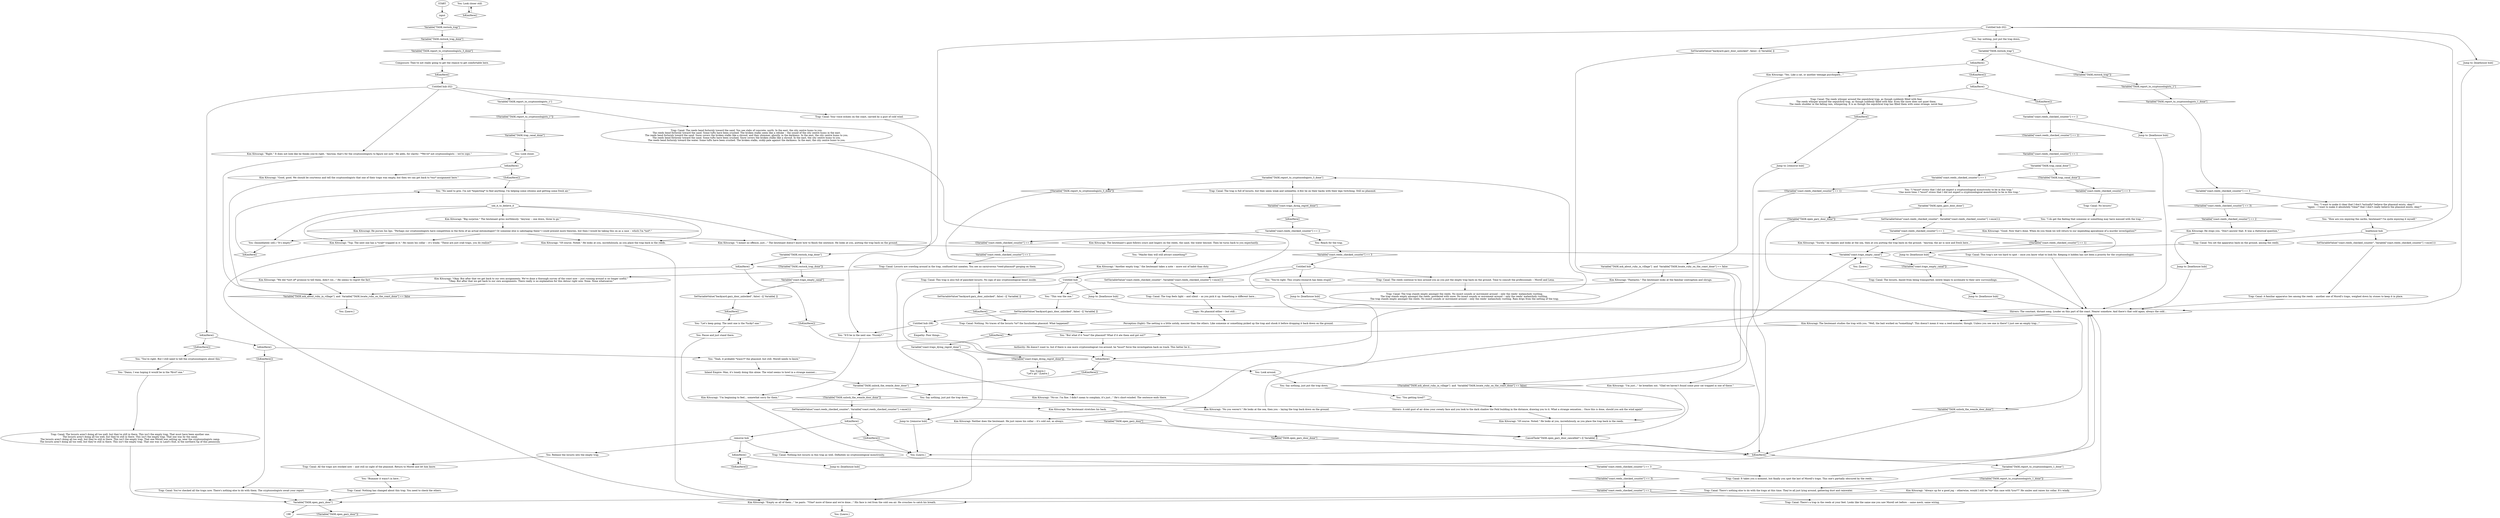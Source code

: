 # COAST ORB / reeds near sunken car
# These reeds are near your sunken car. The interactable reeds you can search when Morell tells you to check the phasmid traps. There are traps in these reeds.
# ==================================================
digraph G {
	  0 [label="START"];
	  1 [label="input"];
	  2 [label="Kim Kitsuragi: The lieutenant's gaze follows yours and lingers on the reeds, the sand, the water beyond. Then he turns back to you expectantly."];
	  3 [label="Jump to: [remorse hub]"];
	  4 [label="You: \"Maybe they will still attract something?\""];
	  5 [label="You: Release the locusts into the empty trap."];
	  6 [label="You: \"This was the one.\""];
	  7 [label="Jump to: [boathouse hub]"];
	  8 [label="Kim Kitsuragi: The lieutenant studies the trap with you. \"Well, the bait worked on *something*. This doesn't mean it was a reed-monster, though. Unless you see one in there? I just see an empty trap...\""];
	  9 [label="You: Look closer still."];
	  10 [label="You: \"It'll be in the next one. *Surely*.\""];
	  11 [label="You: \"You're right. This crypto-research has been stupid.\""];
	  12 [label="Kim Kitsuragi: \"Yup. The next one has a *crab* trapped in it.\" He raises his collar -- it's windy. \"These are just crab traps, you do realize?\""];
	  13 [label="You: Pause and just stand there."];
	  14 [label="Trap: Canal: Nothing but locusts in this trap as well. Definitely no cryptozoological monstrosity."];
	  15 [label="Kim Kitsuragi: He stops you. \"Don't answer that. It was a rhetorical question.\""];
	  16 [label="Trap: Canal: This trap's not too hard to spot -- once you know what to look for. Keeping it hidden has not been a priority for the cryptozoologist."];
	  17 [label="Trap: Canal: There's a trap in the reeds at your feet. Looks like the same one you saw Morell set before -- same mesh, same wiring."];
	  18 [label="Kim Kitsuragi: \"I'm just...\" he breathes out. \"Glad we haven't found some poor cat trapped in one of these.\""];
	  19 [label="Trap: Canal: Nothing has changed about this trap. You need to check the others."];
	  20 [label="You: Look closer."];
	  21 [label="Untitled hub (08)"];
	  22 [label="Perception (Sight): The netting is a little untidy, messier than the others. Like someone or something picked up the trap and shook it before dropping it back down on the ground."];
	  23 [label="You: \"But what if it *was* the phasmid? What if it ate them and got out?\""];
	  24 [label="Kim Kitsuragi: \"Of course. Noted.\" He looks at you, incredulously, as you place the trap back in the reeds."];
	  25 [label="You: \"How are you enjoying the cardio, lieutenant? I'm quite enjoying it myself.\""];
	  26 [label="Jump to: [boathouse hub]"];
	  27 [label="IsKimHere()"];
	  28 [label="IsKimHere()", shape=diamond];
	  29 [label="!(IsKimHere())", shape=diamond];
	  30 [label="Trap: Canal: The reeds whisper around the sepulchral trap, as though suddenly filled with fear.\nThe reeds whisper around the sepulchral trap, as though suddenly filled with fear. Even the snow does not quiet them.\nThe reeds shudder in the falling rain, whispering. It is as though the sepulchral trap has filled them with some strange, novel fear."];
	  31 [label="Kim Kitsuragi: The lieutenant stretches his back."];
	  32 [label="Kim Kitsuragi: \"No you weren't.\" He looks at the sea, then you -- laying the trap back down on the ground."];
	  33 [label="Trap: Canal: The locusts aren't doing all too well, but they're still in there. This isn't the empty trap. That must have been another one.\nThe locusts aren't doing all too well, but they're still in there. This isn't the empty trap. That one was by the canal.\nThe locusts aren't doing all too well, but they're still in there. This isn't the empty trap. That one Morell was setting up, near the cryptozoologists camp.\nThe locusts aren't doing all too well, but they're still in there. This isn't the empty trap. That one was in Land's End, in the northern tip of this peninsula."];
	  34 [label="Trap: Canal: The locusts, dazed from being transported, slowly begin to acclimate to their new surroundings."];
	  35 [label="Trap: Canal: All the traps are stocked now -- and still no sight of the phasmid. Return to Morell and let him know."];
	  36 [label="Kim Kitsuragi: \"No-no. I'm fine. I didn't mean to complain, it's just...\" He's short-winded. The sentence ends there."];
	  37 [label="Shivers: A cold gust of air dries your sweaty face and you look to the dark shadow the Feld building in the distance, drawing you to it. What a strange sensation... Once this is done, should you ask the wind again?"];
	  38 [label="You: [Leave.]"];
	  39 [label="You: \"Bummer it wasn't in here...\""];
	  40 [label="Trap: Canal: Your voice echoes on the coast, carried by a gust of cold wind."];
	  41 [label="You: \"No need to grin. I'm not *expecting* to find anything. I'm helping some citizens and getting some fresh air.\""];
	  42 [label="SetVariableValue(\"coast.reeds_checked_counter\", Variable[\"coast.reeds_checked_counter\"] +once(1)) "];
	  43 [label="Logic: No phasmid either -- but still..."];
	  44 [label="You: \"I do get the feeling that someone or something may have messed with the trap...\""];
	  45 [label="Kim Kitsuragi: \"Big surprise.\" The lieutenant grins mirthlessly. \"Anyway -- one down, three to go.\""];
	  46 [label="Variable[\"TASK.report_to_cryptozoologists_1_done\"]"];
	  47 [label="Variable[\"TASK.report_to_cryptozoologists_1_done\"]", shape=diamond];
	  48 [label="!(Variable[\"TASK.report_to_cryptozoologists_1_done\"])", shape=diamond];
	  49 [label="Trap: Canal: There's nothing else to do with the traps at this time. They're all just lying around, gathering dust and rainwater."];
	  50 [label="Variable[\"coast.reeds_checked_counter\"] == 3"];
	  51 [label="Variable[\"coast.reeds_checked_counter\"] == 3", shape=diamond];
	  52 [label="!(Variable[\"coast.reeds_checked_counter\"] == 3)", shape=diamond];
	  53 [label="You: \"I want to make it clear that I don't *actually* believe the phasmid exists, okay?\"\n\"Again -- I want to make it absolutely *clear* that I don't really believe the phasmid exists, okay?\""];
	  54 [label="SetVariableValue(\"backyard.gary_door_unlocked\", false) --[[ Variable[ ]]"];
	  55 [label="IsKimHere()"];
	  56 [label="IsKimHere()", shape=diamond];
	  57 [label="!(IsKimHere())", shape=diamond];
	  58 [label="remorse hub"];
	  59 [label="You: [Leave.]"];
	  60 [label="IsKimHere()"];
	  61 [label="IsKimHere()", shape=diamond];
	  62 [label="!(IsKimHere())", shape=diamond];
	  63 [label="You: Look around."];
	  64 [label="SetVariableValue(\"coast.reeds_checked_counter\", Variable[\"coast.reeds_checked_counter\"] +once(1)) "];
	  65 [label="Variable[\"coast.reeds_checked_counter\"] == 3"];
	  66 [label="Variable[\"coast.reeds_checked_counter\"] == 3", shape=diamond];
	  67 [label="!(Variable[\"coast.reeds_checked_counter\"] == 3)", shape=diamond];
	  68 [label="Trap: Canal: It takes you a moment, but finally you spot the last of Morell's traps. This one's partially obscured by the reeds..."];
	  69 [label="Trap: Canal: No locusts!"];
	  70 [label="IsKimHere()"];
	  71 [label="IsKimHere()", shape=diamond];
	  72 [label="!(IsKimHere())", shape=diamond];
	  73 [label="Kim Kitsuragi: \"Good, good. We should be courteous and tell the cryptozoologists that one of their traps was empty, but then we can get back to *our* assignment here.\""];
	  74 [label="Jump to: [boathouse hub]"];
	  75 [label="Kim Kitsuragi: \"Of course. Noted.\" He looks at you, incredulously, as you place the trap back in the reeds."];
	  76 [label="Variable[\"TASK.open_gary_door_done\"]"];
	  77 [label="Variable[\"TASK.open_gary_door_done\"]", shape=diamond];
	  78 [label="!(Variable[\"TASK.open_gary_door_done\"])", shape=diamond];
	  79 [label="SetVariableValue(\"coast.reeds_checked_counter\", Variable[\"coast.reeds_checked_counter\"] +once(1)) "];
	  80 [label="SetVariableValue(\"backyard.gary_door_unlocked\", false) --[[ Variable[ ]]"];
	  81 [label="Variable[\"coast.reeds_checked_counter\"] == 1"];
	  82 [label="Variable[\"coast.reeds_checked_counter\"] == 1", shape=diamond];
	  83 [label="!(Variable[\"coast.reeds_checked_counter\"] == 1)", shape=diamond];
	  84 [label="Kim Kitsuragi: \"Surely,\" he repeats and looks at the sea, then at you putting the trap back on the ground. \"Anyway, the air is nice and fresh here...\""];
	  85 [label="Kim Kitsuragi: \"I'm beginning to feel... somewhat sorry for them.\""];
	  86 [label="Variable[\"coast.reeds_checked_counter\"] == 2"];
	  87 [label="Variable[\"coast.reeds_checked_counter\"] == 2", shape=diamond];
	  88 [label="!(Variable[\"coast.reeds_checked_counter\"] == 2)", shape=diamond];
	  89 [label="You: Reach for the trap."];
	  90 [label="Trap: Canal: You set the apparatus back on the ground, among the reeds."];
	  91 [label="Variable[\"TASK.restock_trap\"]"];
	  92 [label="Variable[\"TASK.restock_trap\"]", shape=diamond];
	  93 [label="!(Variable[\"TASK.restock_trap\"])", shape=diamond];
	  94 [label="IsKimHere()"];
	  95 [label="IsKimHere()", shape=diamond];
	  96 [label="!(IsKimHere())", shape=diamond];
	  97 [label="Kim Kitsuragi: \"Yes. Like a cat, or another teenage psychopath...\""];
	  98 [label="Kim Kitsuragi: \"Another empty trap,\" the lieutenant takes a note -- more out of habit than duty."];
	  99 [label="Trap: Canal: Nothing. No traces of the locusts *or* the Insulindian phasmid. What happened?"];
	  100 [label="Variable[\"coast.reeds_checked_counter\"] == 2"];
	  101 [label="Variable[\"coast.reeds_checked_counter\"] == 2", shape=diamond];
	  102 [label="!(Variable[\"coast.reeds_checked_counter\"] == 2)", shape=diamond];
	  103 [label="Jump to: [boathouse hub]"];
	  104 [label="Trap: Canal: The trap stands empty amongst the reeds. No insect sounds or movement around -- only the reeds' melancholy rustling.\nThe trap stands empty amongst the reeds, powdered with snow. No insect sounds or movement around -- only the reeds' melancholy rustling. \nThe trap stands empty amongst the reeds. No insect sounds or movement around -- only the reeds' melancholy rustling. Rain drips from the netting of the trap."];
	  105 [label="SetVariableValue(\"backyard.gary_door_unlocked\", false) --[[ Variable[ ]]"];
	  106 [label="Trap: Canal: A familiar apparatus lies among the reeds -- another one of Morell's traps, weighed down by stones to keep it in place."];
	  107 [label="Variable[\"TASK.trap_canal_done\"]"];
	  108 [label="Variable[\"TASK.trap_canal_done\"]", shape=diamond];
	  109 [label="!(Variable[\"TASK.trap_canal_done\"])", shape=diamond];
	  110 [label="Variable[\"coast.reeds_checked_counter\"] == 1"];
	  111 [label="Variable[\"coast.reeds_checked_counter\"] == 1", shape=diamond];
	  112 [label="!(Variable[\"coast.reeds_checked_counter\"] == 1)", shape=diamond];
	  113 [label="You: \"I *must* stress that I did not expect a cryptozoological monstrosity to be in this trap.\"\n\"One more time, I *must* stress that I did not expect a cryptozoological monstrosity to be in this trap.\""];
	  114 [label="Variable[\"TASK.report_to_cryptozoologists_1\"]"];
	  115 [label="Variable[\"TASK.report_to_cryptozoologists_1\"]", shape=diamond];
	  116 [label="!(Variable[\"TASK.report_to_cryptozoologists_1\"])", shape=diamond];
	  117 [label="Trap: Canal: The reeds bend forlornly toward the sand. You see slabs of concrete, north. In the east, the city centre hums to you.\nThe reeds bend forlornly toward the sand. Some tufts have been crushed. The broken stalks seem like a rebuke -- the sound of the city centre hums in the east.\nThe reeds bend forlornly toward the sand. Snow covers the broken stalks like a shroud, and they shimmer, ghostly, in the darkness. In the east, the city centre hums to you.\nThe reeds bend forlornly toward the sand. Some tufts have been crushed. Snow covers the broken stalks like a shroud. In the east, the city centre hums to you.\nThe reeds bend forlornly toward the water. Some tufts have been crushed. The broken stalks, sickly-pale against the darkness. In the east, the city centre hums to you."];
	  118 [label="You: Say nothing, just put the trap down."];
	  119 [label="You: Say nothing, just put the trap down."];
	  120 [label="Trap: Canal: The reeds continue to hiss around you as you put the empty trap back on the ground. Time to consult the professionals -- Morell and Lena."];
	  121 [label="You: \"You're right. But I still need to tell the cryptozoologists about this.\""];
	  122 [label="You: (Immediately yell.) \"It's empty!\""];
	  123 [label="Empathy: Poor things..."];
	  124 [label="You: [Leave.]\n\"Let's go.\" [Leave.]"];
	  125 [label="IsKimHere()"];
	  126 [label="IsKimHere()", shape=diamond];
	  127 [label="!(IsKimHere())", shape=diamond];
	  128 [label="Jump to: [boathouse hub]"];
	  129 [label="Variable[\"TASK.unlock_the_weasle_door_done\"]"];
	  130 [label="Variable[\"TASK.unlock_the_weasle_door_done\"]", shape=diamond];
	  131 [label="!(Variable[\"TASK.unlock_the_weasle_door_done\"])", shape=diamond];
	  132 [label="You: Say nothing, just put the trap down."];
	  133 [label="Kim Kitsuragi: \"Right.\" It does not look like he thinks you're right. \"Anyway, that's for the cryptozoologists to figure out now.\" He adds, for clarity: \"*We're* not cryptozoologists -- we're cops.\""];
	  134 [label="Authority: He doesn't want to, but if there is one more cryptozoological run-around, he *must* force the investigation back on track. This better be it..."];
	  135 [label="Jump to: [boathouse hub]"];
	  136 [label="Kim Kitsuragi: \"Empty as all of them...\" he pants. \"*One* more of these and we're done...\" His face is red from the cold sea air. He crouches to catch his breath."];
	  137 [label="You: \"Let's keep going. The next one is the *lucky* one.\""];
	  138 [label="Variable[\"TASK.restock_trap_done\"]"];
	  139 [label="Variable[\"TASK.restock_trap_done\"]", shape=diamond];
	  140 [label="!(Variable[\"TASK.restock_trap_done\"])", shape=diamond];
	  141 [label="IsKimHere()"];
	  142 [label="IsKimHere()", shape=diamond];
	  143 [label="!(IsKimHere())", shape=diamond];
	  144 [label="Kim Kitsuragi: \"We did *sort of* promise to tell them, didn't we...\" He seems to regret the fact."];
	  145 [label="Inland Empire: Man, it's lonely doing this alone. The wind seems to howl in a strange manner..."];
	  146 [label="Trap: Canal: You've checked all the traps now. There's nothing else to do with them. The cryptozoologists await your report."];
	  147 [label="Kim Kitsuragi: \"Always up for a good jog -- otherwise, would I still be *on* this case with *you*?\" He smiles and raises his collar. It's windy."];
	  148 [label="boathouse hub"];
	  149 [label="Shivers: The constant, distant song. Louder on this part of the coast. Nearer somehow. And there's that cold again, always the cold..."];
	  150 [label="Untitled hub"];
	  151 [label="Variable[\"TASK.report_to_cryptozoologists_3_done\"]"];
	  152 [label="Variable[\"TASK.report_to_cryptozoologists_3_done\"]", shape=diamond];
	  153 [label="!(Variable[\"TASK.report_to_cryptozoologists_3_done\"])", shape=diamond];
	  154 [label="Trap: Canal: The trap is full of locusts, but they seem weak and unhealthy. A few lie on their backs with their legs twitching. Still no phasmid."];
	  155 [label="Composure: They're not really going to get the chance to get comfortable here."];
	  156 [label="Jump to: [boathouse hub]"];
	  157 [label="CancelTask(\"TASK.open_gary_door_cancelled\")--[[ Variable[ ]]"];
	  158 [label="SetVariableValue(\"coast.reeds_checked_counter\", Variable[\"coast.reeds_checked_counter\"] +once(1)) "];
	  159 [label="Kim Kitsuragi: \"Okay. But after that we get back to our own assignments. We've done a thorough survey of the coast now -- just running around is no longer useful.\"\n\"Okay. But after that we get back to our own assignments. There really is no explanation for this detour right now. None. None whatsoever.\""];
	  160 [label="You: \"Damn, I was hoping it would be in the *first* one.\""];
	  161 [label="Kim Kitsuragi: Neither does the lieutenant. He just raises his collar -- it's cold out, as always."];
	  162 [label="You: \"You getting tired?\""];
	  163 [label="IsKimHere()"];
	  164 [label="IsKimHere()", shape=diamond];
	  165 [label="!(IsKimHere())", shape=diamond];
	  166 [label="IsKimHere()"];
	  167 [label="IsKimHere()", shape=diamond];
	  168 [label="!(IsKimHere())", shape=diamond];
	  169 [label="You: \"Yeah, it probably *wasn't* the phasmid, but still. Morell needs to know.\""];
	  170 [label="Kim Kitsuragi: \"I meant no offence, just...\" The lieutenant doesn't know how to finish the sentence. He looks at you, putting the trap back on the ground."];
	  171 [label="see_it_to_believe_it"];
	  172 [label="Variable[\"coast.traps_dying_regret_done\"]"];
	  173 [label="Variable[\"coast.traps_dying_regret_done\"]", shape=diamond];
	  174 [label="!(Variable[\"coast.traps_dying_regret_done\"])", shape=diamond];
	  175 [label="Jump to: [remorse hub]"];
	  176 [label="Variable[\"TASK.ask_about_ruby_in_village\"]  and  Variable[\"TASK.locate_ruby_on_the_coast_done\"] == false"];
	  177 [label="Variable[\"TASK.ask_about_ruby_in_village\"]  and  Variable[\"TASK.locate_ruby_on_the_coast_done\"] == false", shape=diamond];
	  178 [label="!(Variable[\"TASK.ask_about_ruby_in_village\"]  and  Variable[\"TASK.locate_ruby_on_the_coast_done\"] == false)", shape=diamond];
	  179 [label="Kim Kitsuragi: \"Fantastic.\" The lieutenant looks at the familiar contraption and shrugs."];
	  180 [label="SetVariableValue(\"backyard.gary_door_unlocked\", false) --[[ Variable[ ]]"];
	  181 [label="Trap: Canal: The trap feels light -- and silent -- as you pick it up. Something is different here..."];
	  182 [label="Untitled hub"];
	  183 [label="Kim Kitsuragi: He purses his lips. \"Perhaps our cryptozoologists have competition in the form of an actual entomologist? Or someone else is sabotaging them? I could present more theories, but then I would be taking this on as a case -- which I'm *not*.\""];
	  184 [label="Kim Kitsuragi: \"Good. Now that's done. When do you think we will return to our impending apocalypse of a murder investigation?\""];
	  185 [label="Untitled hub (02)"];
	  186 [label="You: [Leave.]"];
	  187 [label="Untitled hub (02)"];
	  188 [label="Trap: Canal: This trap is also full of panicked locusts. No sign of any cryptozoological beast inside."];
	  189 [label="Trap: Canal: Locusts are crawling around in the trap, confused but uneaten. You see no carnivorous *reed-phasmid* gorging on them."];
	  190 [label="Jump to: [boathouse hub]"];
	  191 [label="Variable[\"coast.traps_empty_canal\"]"];
	  192 [label="Variable[\"coast.traps_empty_canal\"]", shape=diamond];
	  193 [label="!(Variable[\"coast.traps_empty_canal\"])", shape=diamond];
	  194 [label="You: [Leave.]"];
	  195 [label="Variable[\"TASK.open_gary_door\"]"];
	  196 [label="Variable[\"TASK.open_gary_door\"]", shape=diamond];
	  197 [label="!(Variable[\"TASK.open_gary_door\"])", shape=diamond];
	  0 -> 1
	  1 -> 92
	  2 -> 4
	  3 -> 59
	  4 -> 98
	  5 -> 35
	  6 -> 180
	  7 -> 149
	  8 -> 23
	  9 -> 28
	  10 -> 85
	  11 -> 74
	  12 -> 136
	  13 -> 31
	  14 -> 65
	  15 -> 135
	  16 -> 149
	  17 -> 149
	  18 -> 157
	  19 -> 195
	  20 -> 70
	  21 -> 10
	  21 -> 123
	  22 -> 164
	  23 -> 134
	  24 -> 136
	  25 -> 148
	  26 -> 149
	  27 -> 29
	  27 -> 30
	  28 -> 9
	  29 -> 100
	  30 -> 126
	  31 -> 157
	  32 -> 191
	  33 -> 195
	  34 -> 156
	  35 -> 39
	  36 -> 157
	  37 -> 75
	  39 -> 19
	  40 -> 10
	  41 -> 171
	  42 -> 181
	  43 -> 22
	  44 -> 184
	  45 -> 183
	  46 -> 48
	  46 -> 49
	  47 -> 50
	  48 -> 147
	  49 -> 195
	  50 -> 52
	  50 -> 53
	  51 -> 182
	  52 -> 87
	  53 -> 25
	  54 -> 95
	  55 -> 57
	  55 -> 58
	  56 -> 86
	  57 -> 59
	  58 -> 125
	  58 -> 5
	  58 -> 14
	  60 -> 62
	  60 -> 63
	  61 -> 137
	  62 -> 129
	  63 -> 118
	  64 -> 106
	  65 -> 67
	  65 -> 68
	  66 -> 69
	  67 -> 101
	  68 -> 149
	  69 -> 44
	  70 -> 72
	  70 -> 73
	  71 -> 41
	  72 -> 41
	  73 -> 177
	  74 -> 149
	  75 -> 157
	  76 -> 78
	  76 -> 79
	  77 -> 95
	  78 -> 130
	  79 -> 81
	  80 -> 167
	  81 -> 83
	  81 -> 84
	  82 -> 189
	  83 -> 190
	  84 -> 191
	  85 -> 59
	  86 -> 88
	  86 -> 89
	  87 -> 15
	  88 -> 82
	  89 -> 51
	  90 -> 191
	  91 -> 93
	  91 -> 94
	  92 -> 139
	  93 -> 115
	  94 -> 96
	  94 -> 97
	  95 -> 46
	  96 -> 27
	  97 -> 176
	  98 -> 188
	  99 -> 23
	  100 -> 102
	  100 -> 103
	  101 -> 17
	  102 -> 111
	  103 -> 149
	  104 -> 151
	  105 -> 61
	  106 -> 149
	  107 -> 109
	  107 -> 110
	  108 -> 20
	  109 -> 66
	  110 -> 112
	  110 -> 113
	  111 -> 107
	  112 -> 18
	  113 -> 76
	  114 -> 116
	  114 -> 117
	  115 -> 47
	  116 -> 108
	  117 -> 150
	  118 -> 162
	  119 -> 91
	  120 -> 104
	  121 -> 160
	  122 -> 71
	  125 -> 128
	  125 -> 127
	  126 -> 3
	  127 -> 125
	  128 -> 149
	  129 -> 131
	  129 -> 132
	  130 -> 95
	  131 -> 158
	  132 -> 32
	  133 -> 177
	  134 -> 60
	  135 -> 149
	  136 -> 186
	  137 -> 13
	  138 -> 140
	  138 -> 141
	  139 -> 152
	  140 -> 192
	  141 -> 144
	  141 -> 143
	  142 -> 185
	  143 -> 60
	  144 -> 177
	  145 -> 129
	  146 -> 195
	  147 -> 136
	  148 -> 64
	  148 -> 90
	  148 -> 187
	  149 -> 8
	  150 -> 60
	  150 -> 6
	  150 -> 7
	  151 -> 153
	  151 -> 154
	  152 -> 155
	  153 -> 36
	  154 -> 173
	  155 -> 142
	  156 -> 149
	  157 -> 95
	  158 -> 55
	  159 -> 177
	  160 -> 33
	  161 -> 136
	  162 -> 37
	  163 -> 165
	  163 -> 166
	  164 -> 172
	  165 -> 121
	  166 -> 168
	  166 -> 169
	  167 -> 99
	  168 -> 146
	  169 -> 145
	  170 -> 191
	  171 -> 170
	  171 -> 12
	  171 -> 45
	  171 -> 24
	  171 -> 122
	  172 -> 174
	  172 -> 175
	  173 -> 56
	  174 -> 124
	  175 -> 59
	  176 -> 178
	  176 -> 179
	  177 -> 38
	  178 -> 75
	  179 -> 60
	  179 -> 6
	  180 -> 21
	  181 -> 43
	  182 -> 120
	  182 -> 161
	  182 -> 42
	  182 -> 11
	  183 -> 24
	  183 -> 170
	  183 -> 12
	  183 -> 122
	  184 -> 16
	  185 -> 40
	  185 -> 114
	  185 -> 163
	  185 -> 133
	  187 -> 138
	  187 -> 26
	  187 -> 54
	  187 -> 119
	  188 -> 80
	  189 -> 159
	  190 -> 149
	  191 -> 193
	  191 -> 194
	  192 -> 105
	  193 -> 34
	  195 -> 197
	  195 -> 198
	  196 -> 77
}

